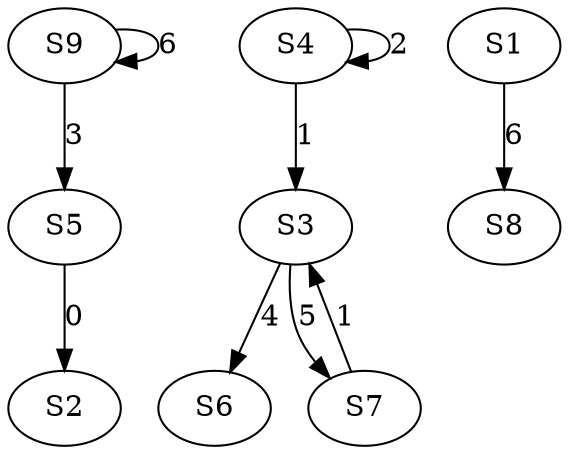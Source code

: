 strict digraph {
	S5 -> S2 [ label = 0 ];
	S4 -> S3 [ label = 1 ];
	S4 -> S4 [ label = 2 ];
	S9 -> S5 [ label = 3 ];
	S3 -> S6 [ label = 4 ];
	S3 -> S7 [ label = 5 ];
	S1 -> S8 [ label = 6 ];
	S9 -> S9 [ label = 6 ];
	S7 -> S3 [ label = 1 ];
}